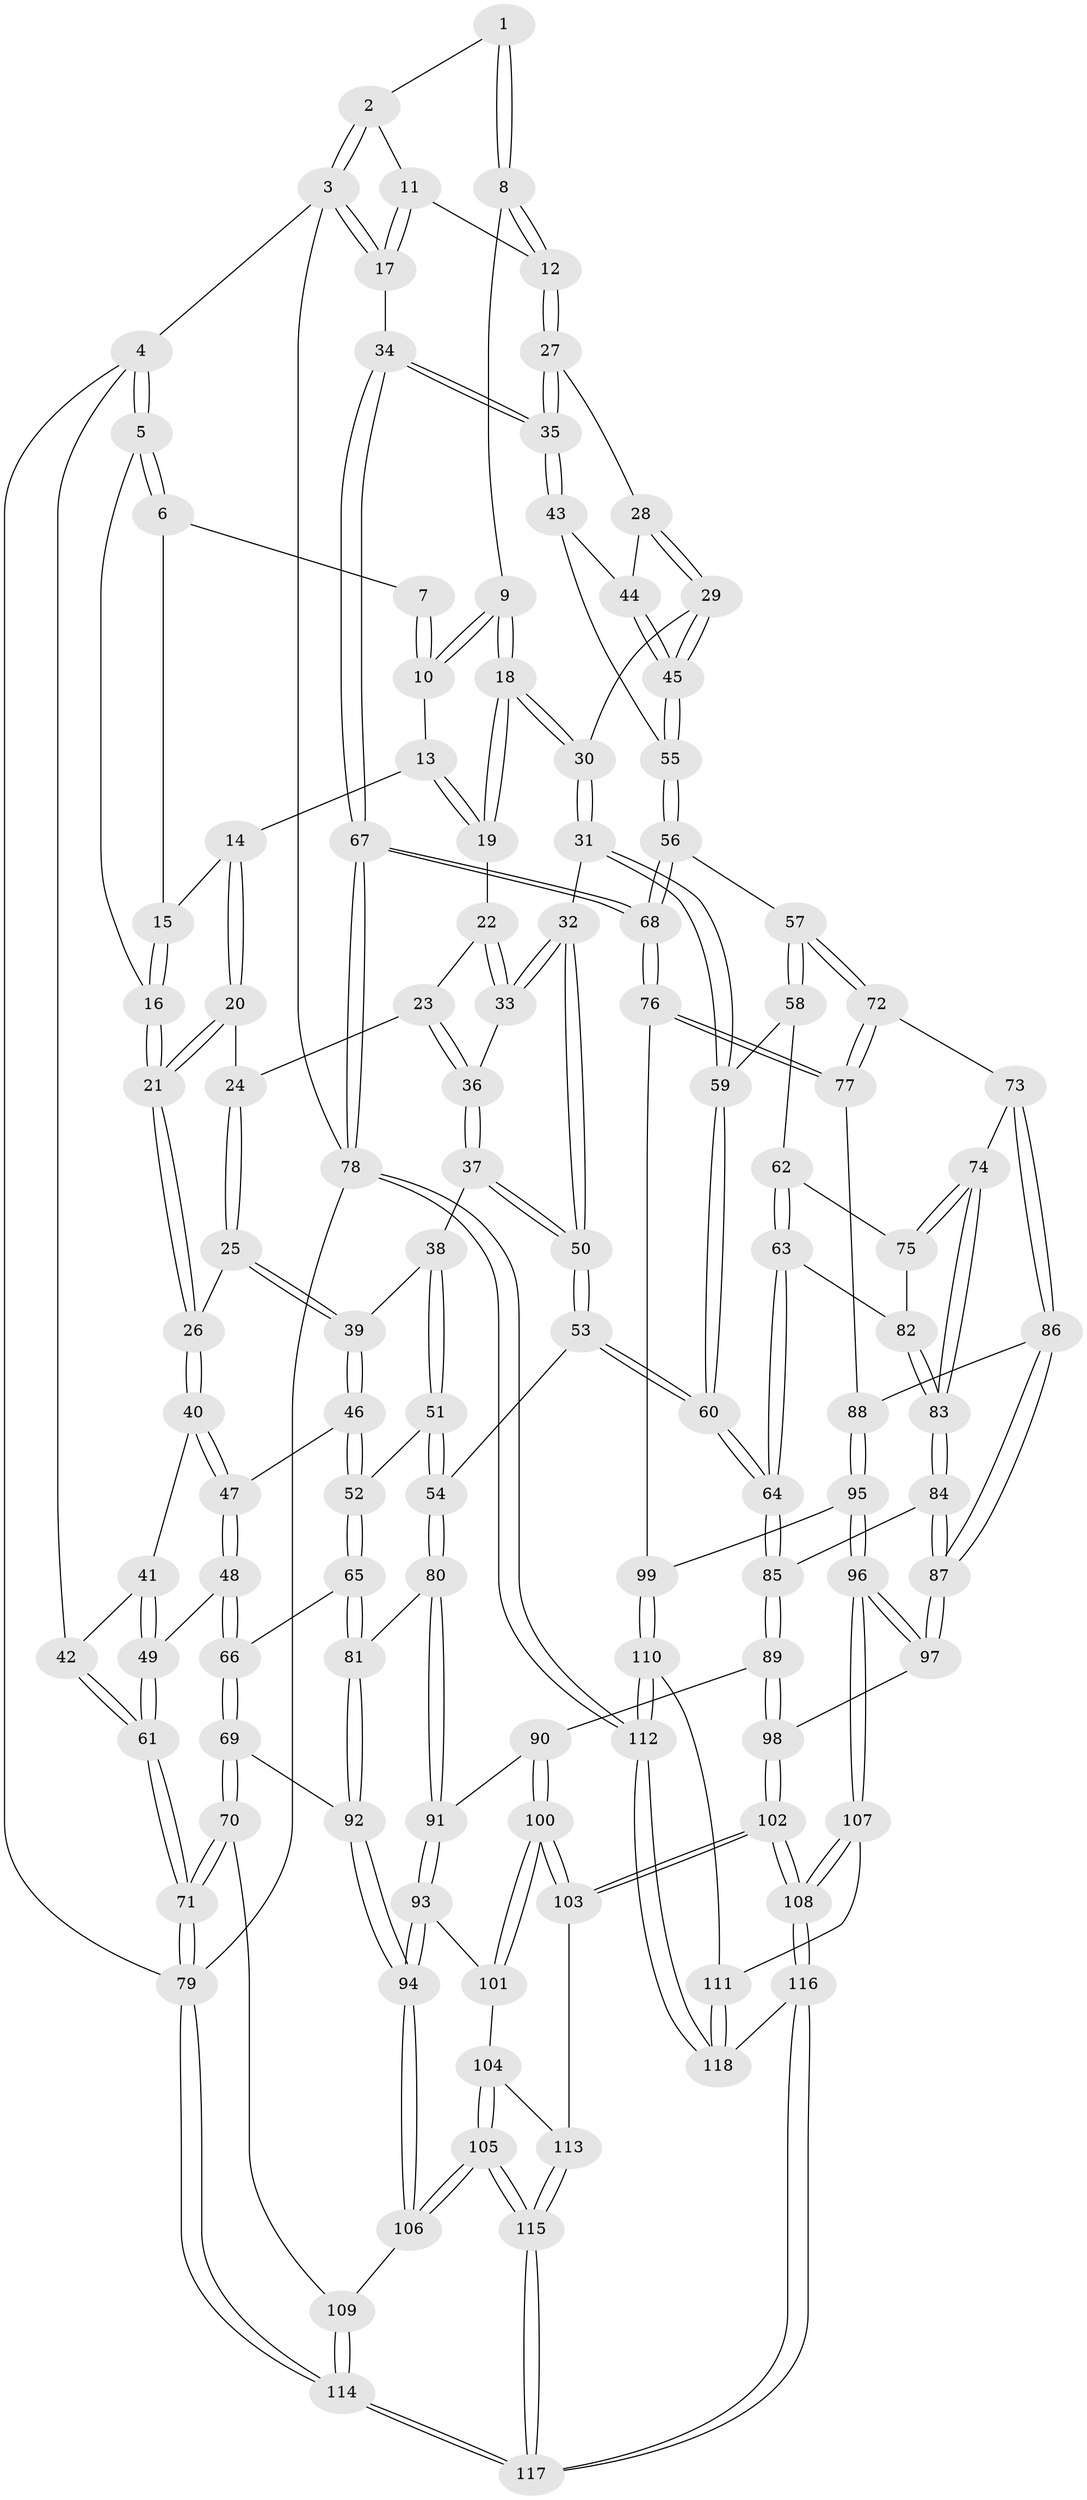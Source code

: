 // Generated by graph-tools (version 1.1) at 2025/51/03/09/25 03:51:06]
// undirected, 118 vertices, 292 edges
graph export_dot {
graph [start="1"]
  node [color=gray90,style=filled];
  1 [pos="+0.7679131785120559+0"];
  2 [pos="+0.9342554515349422+0"];
  3 [pos="+1+0"];
  4 [pos="+0+0"];
  5 [pos="+0+0"];
  6 [pos="+0.30120083556708277+0"];
  7 [pos="+0.5521277534261098+0"];
  8 [pos="+0.7897030566205371+0.06897774000467134"];
  9 [pos="+0.6959536147644974+0.11830472058607146"];
  10 [pos="+0.5646966928811502+0.03967968264518534"];
  11 [pos="+0.9634883103110381+0.0701726357777688"];
  12 [pos="+0.82963131679368+0.10521636654359759"];
  13 [pos="+0.5180656589381948+0.10009728415208351"];
  14 [pos="+0.3639829703990177+0.06545904133017691"];
  15 [pos="+0.3125157681599634+0"];
  16 [pos="+0.18772135951446095+0.1803950281544079"];
  17 [pos="+1+0.14062103910797405"];
  18 [pos="+0.6608340174582409+0.17262084979052356"];
  19 [pos="+0.5307290428682391+0.15499556536637807"];
  20 [pos="+0.3547128844526343+0.10139344669539482"];
  21 [pos="+0.18996781799989754+0.18549291105300206"];
  22 [pos="+0.529575361742638+0.1571307142150746"];
  23 [pos="+0.47025938398195477+0.19657394810252846"];
  24 [pos="+0.36171761166969074+0.12197590680479249"];
  25 [pos="+0.3555363241333974+0.2782077528542406"];
  26 [pos="+0.18588684460103266+0.20616913814820442"];
  27 [pos="+0.8500867664637978+0.16839864823479903"];
  28 [pos="+0.8271438242006668+0.25137106952192734"];
  29 [pos="+0.6722036724222761+0.3015842970993345"];
  30 [pos="+0.6571536316035081+0.30289850079903113"];
  31 [pos="+0.6331480007479112+0.32855719693940955"];
  32 [pos="+0.6181285912706486+0.32711953734324023"];
  33 [pos="+0.569293960057379+0.3078660004286521"];
  34 [pos="+1+0.2901232141729303"];
  35 [pos="+1+0.28661984028045223"];
  36 [pos="+0.4470196965267693+0.30355339281721716"];
  37 [pos="+0.42730061690607346+0.31327060478241703"];
  38 [pos="+0.42079375021371385+0.31340939409316304"];
  39 [pos="+0.3655897006935902+0.29688539413972354"];
  40 [pos="+0.1442754466488579+0.261278652687912"];
  41 [pos="+0.13855893043436376+0.262433766696672"];
  42 [pos="+0+0"];
  43 [pos="+1+0.32147359699585865"];
  44 [pos="+0.8449798691456286+0.2872671332744489"];
  45 [pos="+0.8384684632042807+0.3923489678234808"];
  46 [pos="+0.24678277244604965+0.40312520179351885"];
  47 [pos="+0.23062104727778837+0.3888091092507439"];
  48 [pos="+0.02602040829768598+0.42181034718908794"];
  49 [pos="+0+0.39603556339569096"];
  50 [pos="+0.48695579994515453+0.45394931558108736"];
  51 [pos="+0.3904245855342252+0.4161139564950331"];
  52 [pos="+0.2567996668010792+0.48605126314893926"];
  53 [pos="+0.47940534295385523+0.525750695436609"];
  54 [pos="+0.46911800952399985+0.5292727434850009"];
  55 [pos="+0.8475684388949386+0.4290090807242717"];
  56 [pos="+0.8397154376603237+0.4718330373967719"];
  57 [pos="+0.8331375106583198+0.4750546127159081"];
  58 [pos="+0.6852898262528759+0.4263217063052003"];
  59 [pos="+0.6500276666795709+0.38560403777545427"];
  60 [pos="+0.5307565851175884+0.5398242882286973"];
  61 [pos="+0+0.40666235278782076"];
  62 [pos="+0.6640649226927052+0.5209683697652291"];
  63 [pos="+0.6223416354596581+0.557666974686003"];
  64 [pos="+0.531142806642962+0.54014322253504"];
  65 [pos="+0.2550193708416535+0.5087581748393273"];
  66 [pos="+0.15668436555681695+0.5465248764160354"];
  67 [pos="+1+0.6010099076184885"];
  68 [pos="+1+0.6071735678895517"];
  69 [pos="+0.09962311879663896+0.637004601364355"];
  70 [pos="+0+0.708830235770505"];
  71 [pos="+0+0.7068658088432215"];
  72 [pos="+0.8197944440766742+0.4981376832715606"];
  73 [pos="+0.7787455000278581+0.5608541863265454"];
  74 [pos="+0.7656319605752313+0.5612013682116186"];
  75 [pos="+0.754625003637284+0.5574469974618494"];
  76 [pos="+0.9465673616562228+0.6988475178271315"];
  77 [pos="+0.8882717387307695+0.6758016171637323"];
  78 [pos="+1+1"];
  79 [pos="+0+1"];
  80 [pos="+0.38602489366807363+0.5787133335690955"];
  81 [pos="+0.3228382160904058+0.5649289538326514"];
  82 [pos="+0.6336845704767362+0.5750679653666505"];
  83 [pos="+0.6574948703541111+0.6168886397472235"];
  84 [pos="+0.6599094634751224+0.6633624770565058"];
  85 [pos="+0.554804360326252+0.658914822431751"];
  86 [pos="+0.7867493361130643+0.6317904038122379"];
  87 [pos="+0.6708855824306854+0.6790699756795223"];
  88 [pos="+0.8011448369167464+0.6484350701968328"];
  89 [pos="+0.5266311811768397+0.7073275071823961"];
  90 [pos="+0.4892829215158004+0.7177957487291238"];
  91 [pos="+0.40337711012593874+0.6335897187155859"];
  92 [pos="+0.24102560925538308+0.7475145208977418"];
  93 [pos="+0.3574044098220453+0.7495909044141824"];
  94 [pos="+0.24728187875967783+0.7689876964446277"];
  95 [pos="+0.7593981124405093+0.7684025462928199"];
  96 [pos="+0.735632062330731+0.7821122671363663"];
  97 [pos="+0.672562620209921+0.7185326949774612"];
  98 [pos="+0.5950017466074006+0.759845792983939"];
  99 [pos="+0.9029358396585319+0.7655873380331638"];
  100 [pos="+0.45766642189676854+0.7986297296528155"];
  101 [pos="+0.3689820008760358+0.7588079269684738"];
  102 [pos="+0.5734499592172054+0.9152657824929386"];
  103 [pos="+0.4705314431725745+0.857213781246673"];
  104 [pos="+0.3605514622015819+0.8381578878333226"];
  105 [pos="+0.24228812437585118+0.8687555881889181"];
  106 [pos="+0.2281820268253775+0.8392274695792691"];
  107 [pos="+0.7346119130726052+0.7891084229725468"];
  108 [pos="+0.5770475111331372+0.9198972243840595"];
  109 [pos="+0.1020286705112243+0.8317247046943999"];
  110 [pos="+0.9028049196318021+0.7682515159364649"];
  111 [pos="+0.8140123714757723+0.9303688147708767"];
  112 [pos="+1+1"];
  113 [pos="+0.46525090218335025+0.8594095467922085"];
  114 [pos="+0+1"];
  115 [pos="+0.27172038214284105+1"];
  116 [pos="+0.6461307643550006+1"];
  117 [pos="+0.2420918749106812+1"];
  118 [pos="+0.828336211625718+1"];
  1 -- 2;
  1 -- 8;
  1 -- 8;
  2 -- 3;
  2 -- 3;
  2 -- 11;
  3 -- 4;
  3 -- 17;
  3 -- 17;
  3 -- 78;
  4 -- 5;
  4 -- 5;
  4 -- 42;
  4 -- 79;
  5 -- 6;
  5 -- 6;
  5 -- 16;
  6 -- 7;
  6 -- 15;
  7 -- 10;
  7 -- 10;
  8 -- 9;
  8 -- 12;
  8 -- 12;
  9 -- 10;
  9 -- 10;
  9 -- 18;
  9 -- 18;
  10 -- 13;
  11 -- 12;
  11 -- 17;
  11 -- 17;
  12 -- 27;
  12 -- 27;
  13 -- 14;
  13 -- 19;
  13 -- 19;
  14 -- 15;
  14 -- 20;
  14 -- 20;
  15 -- 16;
  15 -- 16;
  16 -- 21;
  16 -- 21;
  17 -- 34;
  18 -- 19;
  18 -- 19;
  18 -- 30;
  18 -- 30;
  19 -- 22;
  20 -- 21;
  20 -- 21;
  20 -- 24;
  21 -- 26;
  21 -- 26;
  22 -- 23;
  22 -- 33;
  22 -- 33;
  23 -- 24;
  23 -- 36;
  23 -- 36;
  24 -- 25;
  24 -- 25;
  25 -- 26;
  25 -- 39;
  25 -- 39;
  26 -- 40;
  26 -- 40;
  27 -- 28;
  27 -- 35;
  27 -- 35;
  28 -- 29;
  28 -- 29;
  28 -- 44;
  29 -- 30;
  29 -- 45;
  29 -- 45;
  30 -- 31;
  30 -- 31;
  31 -- 32;
  31 -- 59;
  31 -- 59;
  32 -- 33;
  32 -- 33;
  32 -- 50;
  32 -- 50;
  33 -- 36;
  34 -- 35;
  34 -- 35;
  34 -- 67;
  34 -- 67;
  35 -- 43;
  35 -- 43;
  36 -- 37;
  36 -- 37;
  37 -- 38;
  37 -- 50;
  37 -- 50;
  38 -- 39;
  38 -- 51;
  38 -- 51;
  39 -- 46;
  39 -- 46;
  40 -- 41;
  40 -- 47;
  40 -- 47;
  41 -- 42;
  41 -- 49;
  41 -- 49;
  42 -- 61;
  42 -- 61;
  43 -- 44;
  43 -- 55;
  44 -- 45;
  44 -- 45;
  45 -- 55;
  45 -- 55;
  46 -- 47;
  46 -- 52;
  46 -- 52;
  47 -- 48;
  47 -- 48;
  48 -- 49;
  48 -- 66;
  48 -- 66;
  49 -- 61;
  49 -- 61;
  50 -- 53;
  50 -- 53;
  51 -- 52;
  51 -- 54;
  51 -- 54;
  52 -- 65;
  52 -- 65;
  53 -- 54;
  53 -- 60;
  53 -- 60;
  54 -- 80;
  54 -- 80;
  55 -- 56;
  55 -- 56;
  56 -- 57;
  56 -- 68;
  56 -- 68;
  57 -- 58;
  57 -- 58;
  57 -- 72;
  57 -- 72;
  58 -- 59;
  58 -- 62;
  59 -- 60;
  59 -- 60;
  60 -- 64;
  60 -- 64;
  61 -- 71;
  61 -- 71;
  62 -- 63;
  62 -- 63;
  62 -- 75;
  63 -- 64;
  63 -- 64;
  63 -- 82;
  64 -- 85;
  64 -- 85;
  65 -- 66;
  65 -- 81;
  65 -- 81;
  66 -- 69;
  66 -- 69;
  67 -- 68;
  67 -- 68;
  67 -- 78;
  67 -- 78;
  68 -- 76;
  68 -- 76;
  69 -- 70;
  69 -- 70;
  69 -- 92;
  70 -- 71;
  70 -- 71;
  70 -- 109;
  71 -- 79;
  71 -- 79;
  72 -- 73;
  72 -- 77;
  72 -- 77;
  73 -- 74;
  73 -- 86;
  73 -- 86;
  74 -- 75;
  74 -- 75;
  74 -- 83;
  74 -- 83;
  75 -- 82;
  76 -- 77;
  76 -- 77;
  76 -- 99;
  77 -- 88;
  78 -- 112;
  78 -- 112;
  78 -- 79;
  79 -- 114;
  79 -- 114;
  80 -- 81;
  80 -- 91;
  80 -- 91;
  81 -- 92;
  81 -- 92;
  82 -- 83;
  82 -- 83;
  83 -- 84;
  83 -- 84;
  84 -- 85;
  84 -- 87;
  84 -- 87;
  85 -- 89;
  85 -- 89;
  86 -- 87;
  86 -- 87;
  86 -- 88;
  87 -- 97;
  87 -- 97;
  88 -- 95;
  88 -- 95;
  89 -- 90;
  89 -- 98;
  89 -- 98;
  90 -- 91;
  90 -- 100;
  90 -- 100;
  91 -- 93;
  91 -- 93;
  92 -- 94;
  92 -- 94;
  93 -- 94;
  93 -- 94;
  93 -- 101;
  94 -- 106;
  94 -- 106;
  95 -- 96;
  95 -- 96;
  95 -- 99;
  96 -- 97;
  96 -- 97;
  96 -- 107;
  96 -- 107;
  97 -- 98;
  98 -- 102;
  98 -- 102;
  99 -- 110;
  99 -- 110;
  100 -- 101;
  100 -- 101;
  100 -- 103;
  100 -- 103;
  101 -- 104;
  102 -- 103;
  102 -- 103;
  102 -- 108;
  102 -- 108;
  103 -- 113;
  104 -- 105;
  104 -- 105;
  104 -- 113;
  105 -- 106;
  105 -- 106;
  105 -- 115;
  105 -- 115;
  106 -- 109;
  107 -- 108;
  107 -- 108;
  107 -- 111;
  108 -- 116;
  108 -- 116;
  109 -- 114;
  109 -- 114;
  110 -- 111;
  110 -- 112;
  110 -- 112;
  111 -- 118;
  111 -- 118;
  112 -- 118;
  112 -- 118;
  113 -- 115;
  113 -- 115;
  114 -- 117;
  114 -- 117;
  115 -- 117;
  115 -- 117;
  116 -- 117;
  116 -- 117;
  116 -- 118;
}
